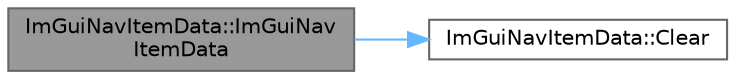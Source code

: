 digraph "ImGuiNavItemData::ImGuiNavItemData"
{
 // LATEX_PDF_SIZE
  bgcolor="transparent";
  edge [fontname=Helvetica,fontsize=10,labelfontname=Helvetica,labelfontsize=10];
  node [fontname=Helvetica,fontsize=10,shape=box,height=0.2,width=0.4];
  rankdir="LR";
  Node1 [id="Node000001",label="ImGuiNavItemData::ImGuiNav\lItemData",height=0.2,width=0.4,color="gray40", fillcolor="grey60", style="filled", fontcolor="black",tooltip=" "];
  Node1 -> Node2 [id="edge1_Node000001_Node000002",color="steelblue1",style="solid",tooltip=" "];
  Node2 [id="Node000002",label="ImGuiNavItemData::Clear",height=0.2,width=0.4,color="grey40", fillcolor="white", style="filled",URL="$struct_im_gui_nav_item_data.html#a9da855d3d6ce1467b62ca21fbc0a4f09",tooltip=" "];
}
